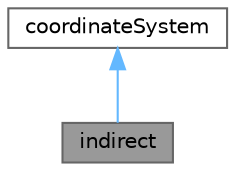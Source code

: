 digraph "indirect"
{
 // LATEX_PDF_SIZE
  bgcolor="transparent";
  edge [fontname=Helvetica,fontsize=10,labelfontname=Helvetica,labelfontsize=10];
  node [fontname=Helvetica,fontsize=10,shape=box,height=0.2,width=0.4];
  Node1 [id="Node000001",label="indirect",height=0.2,width=0.4,color="gray40", fillcolor="grey60", style="filled", fontcolor="black",tooltip="A coordinate system forward to a global coordinate system that is normally provided by the constant/c..."];
  Node2 -> Node1 [id="edge1_Node000001_Node000002",dir="back",color="steelblue1",style="solid",tooltip=" "];
  Node2 [id="Node000002",label="coordinateSystem",height=0.2,width=0.4,color="gray40", fillcolor="white", style="filled",URL="$classFoam_1_1coordinateSystem.html",tooltip="Base class for coordinate system specification, the default coordinate system type is cartesian ."];
}
